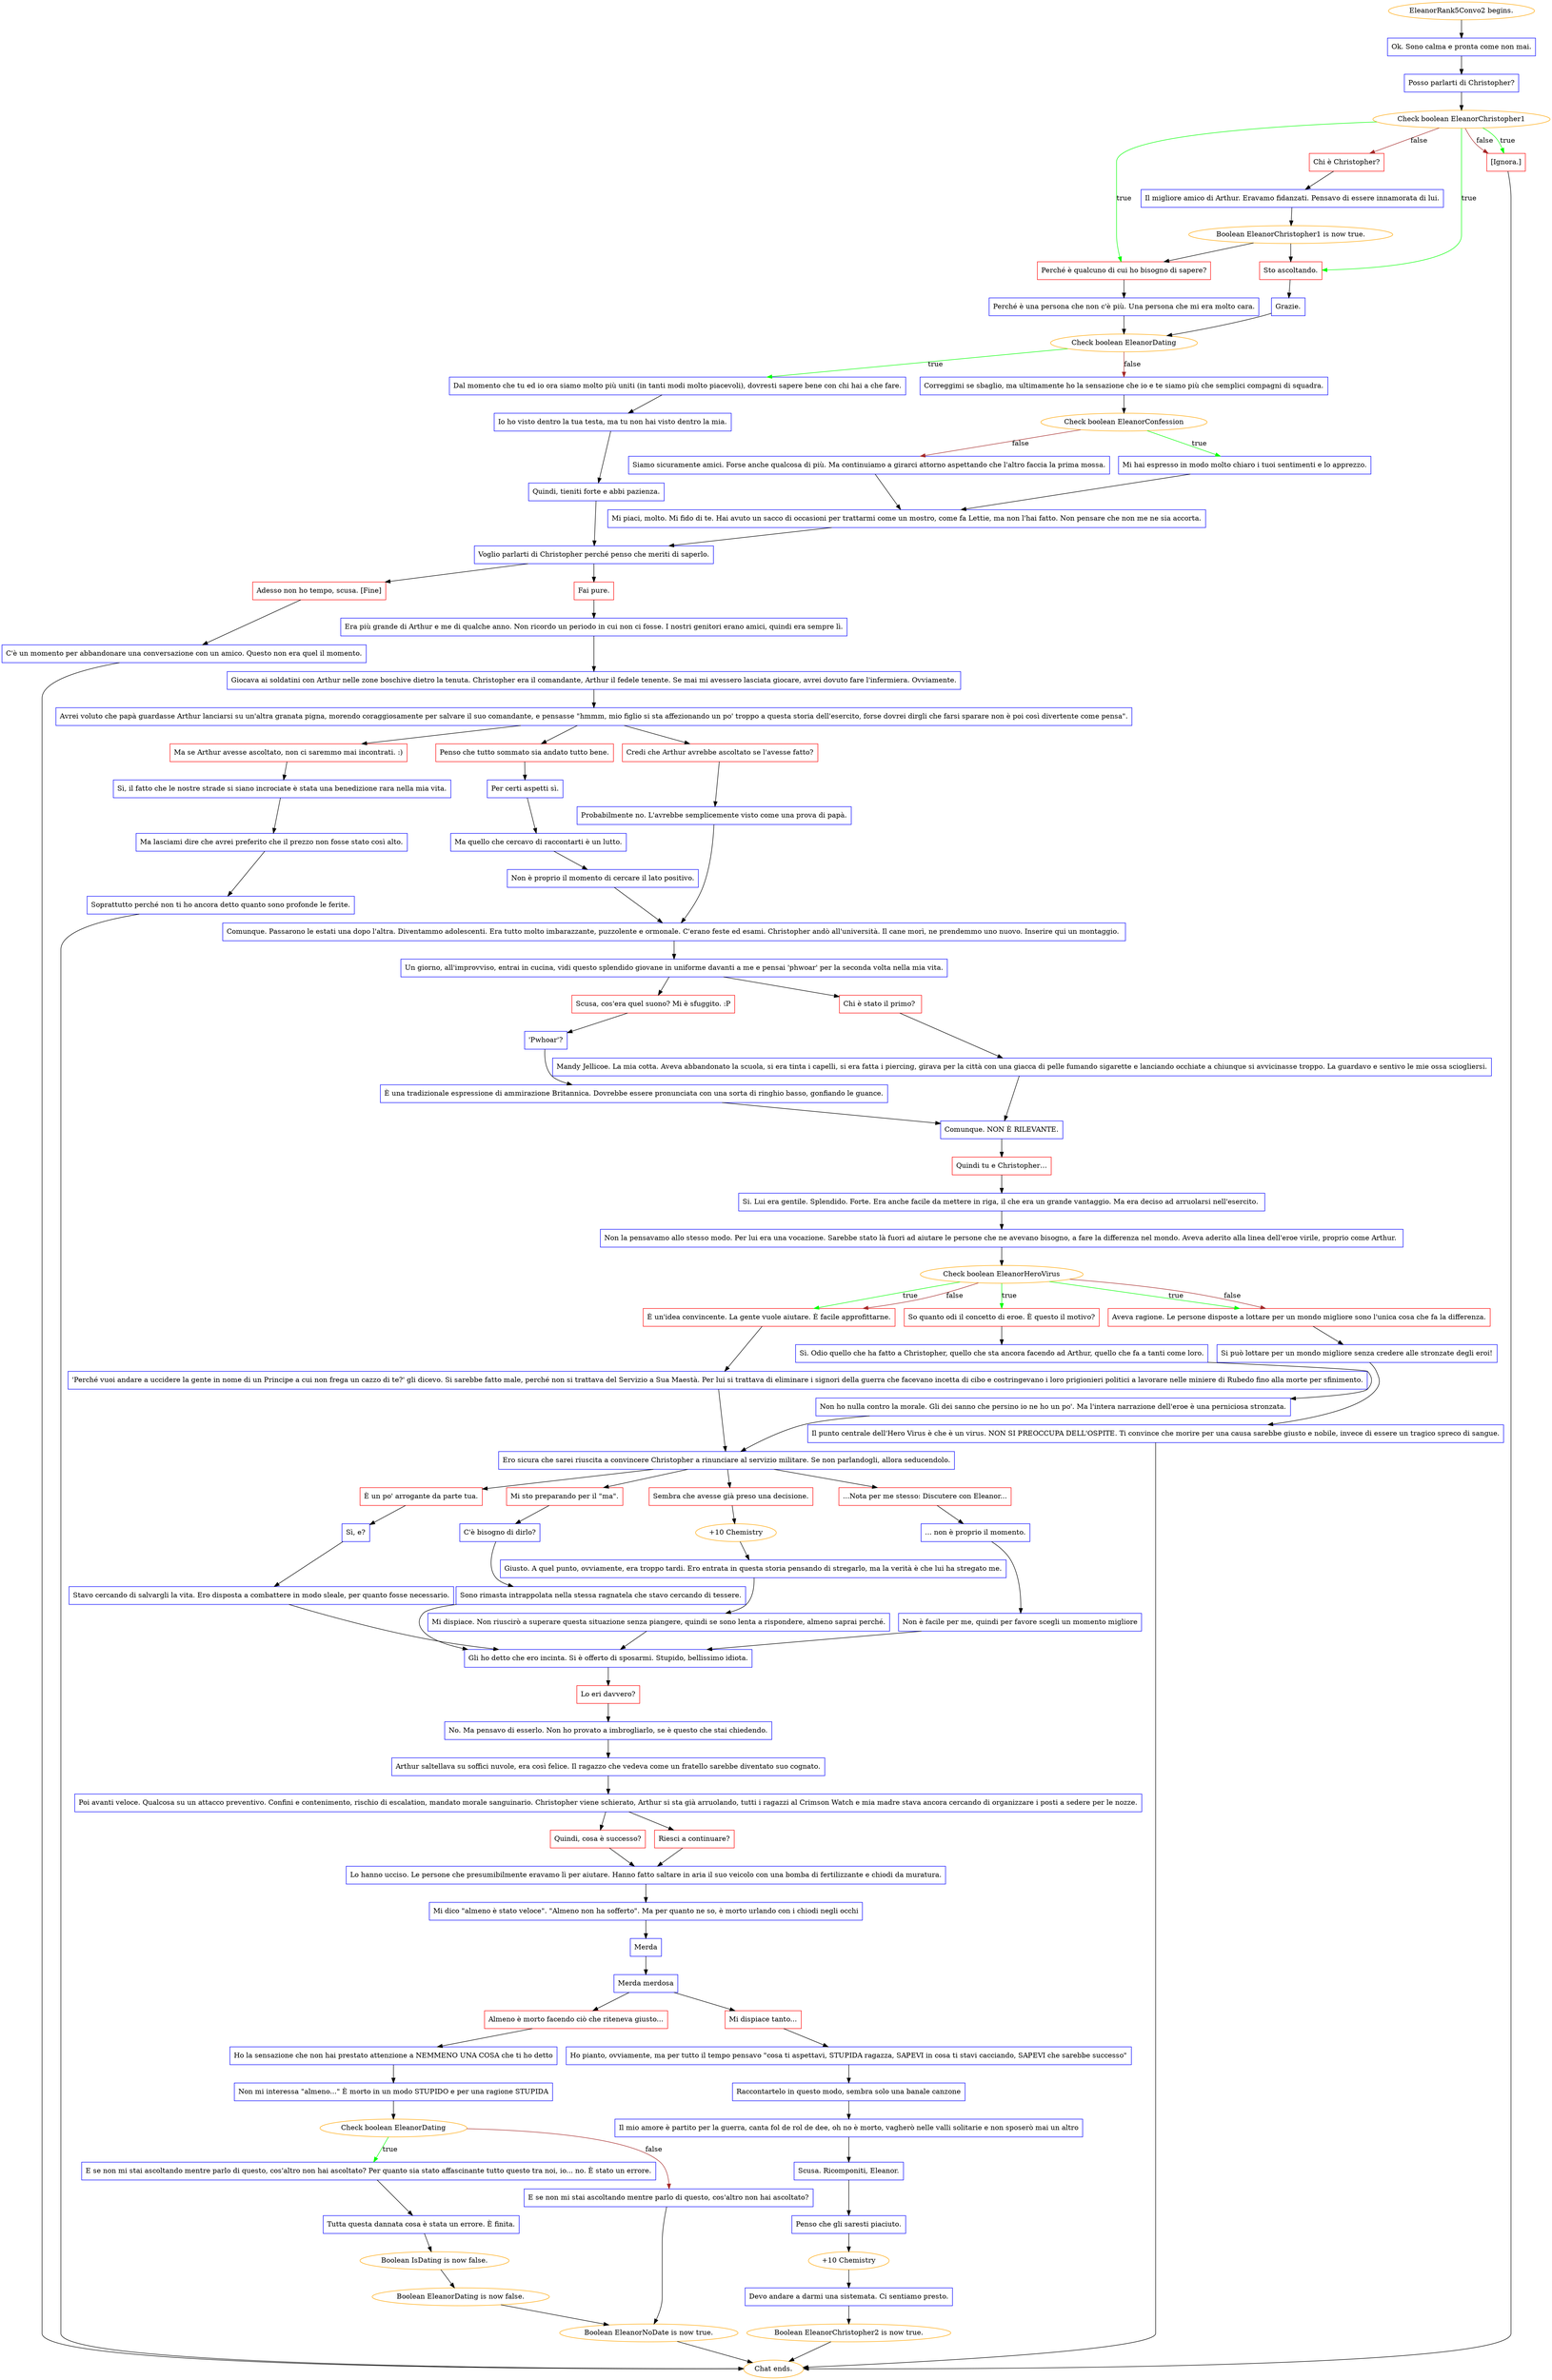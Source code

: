digraph {
	"EleanorRank5Convo2 begins." [color=orange];
		"EleanorRank5Convo2 begins." -> j4064862979;
	j4064862979 [label="Ok. Sono calma e pronta come non mai.",shape=box,color=blue];
		j4064862979 -> j2249776207;
	j2249776207 [label="Posso parlarti di Christopher?",shape=box,color=blue];
		j2249776207 -> j1969337026;
	j1969337026 [label="Check boolean EleanorChristopher1",color=orange];
		j1969337026 -> j1470061501 [label=true,color=green];
		j1969337026 -> j615021529 [label=true,color=green];
		j1969337026 -> j4060732423 [label=true,color=green];
		j1969337026 -> j1797502763 [label=false,color=brown];
		j1969337026 -> j4060732423 [label=false,color=brown];
	j1470061501 [label="Sto ascoltando.",shape=box,color=red];
		j1470061501 -> j1930208412;
	j615021529 [label="Perché è qualcuno di cui ho bisogno di sapere?",shape=box,color=red];
		j615021529 -> j3835542698;
	j4060732423 [label="[Ignora.]",shape=box,color=red];
		j4060732423 -> "Chat ends.";
	j1797502763 [label="Chi è Christopher?",shape=box,color=red];
		j1797502763 -> j3348269494;
	j1930208412 [label="Grazie.",shape=box,color=blue];
		j1930208412 -> j3782144433;
	j3835542698 [label="Perché è una persona che non c'è più. Una persona che mi era molto cara.",shape=box,color=blue];
		j3835542698 -> j3782144433;
	"Chat ends." [color=orange];
	j3348269494 [label="Il migliore amico di Arthur. Eravamo fidanzati. Pensavo di essere innamorata di lui.",shape=box,color=blue];
		j3348269494 -> j2183637644;
	j3782144433 [label="Check boolean EleanorDating",color=orange];
		j3782144433 -> j1158031742 [label=true,color=green];
		j3782144433 -> j3892944094 [label=false,color=brown];
	j2183637644 [label="Boolean EleanorChristopher1 is now true.",color=orange];
		j2183637644 -> j1470061501;
		j2183637644 -> j615021529;
	j1158031742 [label="Dal momento che tu ed io ora siamo molto più uniti (in tanti modi molto piacevoli), dovresti sapere bene con chi hai a che fare.",shape=box,color=blue];
		j1158031742 -> j3495302976;
	j3892944094 [label="Correggimi se sbaglio, ma ultimamente ho la sensazione che io e te siamo più che semplici compagni di squadra.",shape=box,color=blue];
		j3892944094 -> j795695089;
	j3495302976 [label="Io ho visto dentro la tua testa, ma tu non hai visto dentro la mia.",shape=box,color=blue];
		j3495302976 -> j2598002643;
	j795695089 [label="Check boolean EleanorConfession",color=orange];
		j795695089 -> j778822301 [label=true,color=green];
		j795695089 -> j508942653 [label=false,color=brown];
	j2598002643 [label="Quindi, tieniti forte e abbi pazienza.",shape=box,color=blue];
		j2598002643 -> j4100769101;
	j778822301 [label="Mi hai espresso in modo molto chiaro i tuoi sentimenti e lo apprezzo.",shape=box,color=blue];
		j778822301 -> j4092425013;
	j508942653 [label="Siamo sicuramente amici. Forse anche qualcosa di più. Ma continuiamo a girarci attorno aspettando che l'altro faccia la prima mossa.",shape=box,color=blue];
		j508942653 -> j4092425013;
	j4100769101 [label="Voglio parlarti di Christopher perché penso che meriti di saperlo.",shape=box,color=blue];
		j4100769101 -> j1342011217;
		j4100769101 -> j1608146913;
	j4092425013 [label="Mi piaci, molto. Mi fido di te. Hai avuto un sacco di occasioni per trattarmi come un mostro, come fa Lettie, ma non l'hai fatto. Non pensare che non me ne sia accorta.",shape=box,color=blue];
		j4092425013 -> j4100769101;
	j1342011217 [label="Fai pure.",shape=box,color=red];
		j1342011217 -> j2850299357;
	j1608146913 [label="Adesso non ho tempo, scusa. [Fine]",shape=box,color=red];
		j1608146913 -> j818317843;
	j2850299357 [label="Era più grande di Arthur e me di qualche anno. Non ricordo un periodo in cui non ci fosse. I nostri genitori erano amici, quindi era sempre lì.",shape=box,color=blue];
		j2850299357 -> j2095822945;
	j818317843 [label="C'è un momento per abbandonare una conversazione con un amico. Questo non era quel il momento.",shape=box,color=blue];
		j818317843 -> "Chat ends.";
	j2095822945 [label="Giocava ai soldatini con Arthur nelle zone boschive dietro la tenuta. Christopher era il comandante, Arthur il fedele tenente. Se mai mi avessero lasciata giocare, avrei dovuto fare l'infermiera. Ovviamente.",shape=box,color=blue];
		j2095822945 -> j2582810544;
	j2582810544 [label="Avrei voluto che papà guardasse Arthur lanciarsi su un'altra granata pigna, morendo coraggiosamente per salvare il suo comandante, e pensasse \"hmmm, mio figlio si sta affezionando un po' troppo a questa storia dell'esercito, forse dovrei dirgli che farsi sparare non è poi così divertente come pensa\".",shape=box,color=blue];
		j2582810544 -> j3532978739;
		j2582810544 -> j3853135402;
		j2582810544 -> j2792787530;
	j3532978739 [label="Credi che Arthur avrebbe ascoltato se l'avesse fatto?",shape=box,color=red];
		j3532978739 -> j2353993584;
	j3853135402 [label="Penso che tutto sommato sia andato tutto bene.",shape=box,color=red];
		j3853135402 -> j3295896962;
	j2792787530 [label="Ma se Arthur avesse ascoltato, non ci saremmo mai incontrati. :)",shape=box,color=red];
		j2792787530 -> j4001450901;
	j2353993584 [label="Probabilmente no. L'avrebbe semplicemente visto come una prova di papà.",shape=box,color=blue];
		j2353993584 -> j311754762;
	j3295896962 [label="Per certi aspetti sì.",shape=box,color=blue];
		j3295896962 -> j3095144879;
	j4001450901 [label="Sì, il fatto che le nostre strade si siano incrociate è stata una benedizione rara nella mia vita.",shape=box,color=blue];
		j4001450901 -> j3476320629;
	j311754762 [label="Comunque. Passarono le estati una dopo l'altra. Diventammo adolescenti. Era tutto molto imbarazzante, puzzolente e ormonale. C'erano feste ed esami. Christopher andò all'università. Il cane morì, ne prendemmo uno nuovo. Inserire qui un montaggio. ",shape=box,color=blue];
		j311754762 -> j743470665;
	j3095144879 [label="Ma quello che cercavo di raccontarti è un lutto.",shape=box,color=blue];
		j3095144879 -> j4145085053;
	j3476320629 [label="Ma lasciami dire che avrei preferito che il prezzo non fosse stato così alto.",shape=box,color=blue];
		j3476320629 -> j2381079513;
	j743470665 [label="Un giorno, all'improvviso, entrai in cucina, vidi questo splendido giovane in uniforme davanti a me e pensai 'phwoar' per la seconda volta nella mia vita.",shape=box,color=blue];
		j743470665 -> j991483119;
		j743470665 -> j1360833834;
	j4145085053 [label="Non è proprio il momento di cercare il lato positivo.",shape=box,color=blue];
		j4145085053 -> j311754762;
	j2381079513 [label="Soprattutto perché non ti ho ancora detto quanto sono profonde le ferite.",shape=box,color=blue];
		j2381079513 -> "Chat ends.";
	j991483119 [label="Scusa, cos'era quel suono? Mi è sfuggito. :P",shape=box,color=red];
		j991483119 -> j3864120267;
	j1360833834 [label="Chi è stato il primo? ",shape=box,color=red];
		j1360833834 -> j3281836800;
	j3864120267 [label="'Pwhoar'?",shape=box,color=blue];
		j3864120267 -> j3188423050;
	j3281836800 [label="Mandy Jellicoe. La mia cotta. Aveva abbandonato la scuola, si era tinta i capelli, si era fatta i piercing, girava per la città con una giacca di pelle fumando sigarette e lanciando occhiate a chiunque si avvicinasse troppo. La guardavo e sentivo le mie ossa sciogliersi.",shape=box,color=blue];
		j3281836800 -> j951225865;
	j3188423050 [label="È una tradizionale espressione di ammirazione Britannica. Dovrebbe essere pronunciata con una sorta di ringhio basso, gonfiando le guance.",shape=box,color=blue];
		j3188423050 -> j951225865;
	j951225865 [label="Comunque. NON È RILEVANTE.",shape=box,color=blue];
		j951225865 -> j4068599788;
	j4068599788 [label="Quindi tu e Christopher…",shape=box,color=red];
		j4068599788 -> j3373774137;
	j3373774137 [label="Si. Lui era gentile. Splendido. Forte. Era anche facile da mettere in riga, il che era un grande vantaggio. Ma era deciso ad arruolarsi nell'esercito. ",shape=box,color=blue];
		j3373774137 -> j1048960562;
	j1048960562 [label="Non la pensavamo allo stesso modo. Per lui era una vocazione. Sarebbe stato là fuori ad aiutare le persone che ne avevano bisogno, a fare la differenza nel mondo. Aveva aderito alla linea dell'eroe virile, proprio come Arthur. ",shape=box,color=blue];
		j1048960562 -> j4212757687;
	j4212757687 [label="Check boolean EleanorHeroVirus",color=orange];
		j4212757687 -> j2515066640 [label=true,color=green];
		j4212757687 -> j1170467180 [label=true,color=green];
		j4212757687 -> j1244177836 [label=true,color=green];
		j4212757687 -> j1170467180 [label=false,color=brown];
		j4212757687 -> j1244177836 [label=false,color=brown];
	j2515066640 [label="So quanto odi il concetto di eroe. È questo il motivo?",shape=box,color=red];
		j2515066640 -> j1689526908;
	j1170467180 [label="Aveva ragione. Le persone disposte a lottare per un mondo migliore sono l'unica cosa che fa la differenza.",shape=box,color=red];
		j1170467180 -> j1789453194;
	j1244177836 [label="È un'idea convincente. La gente vuole aiutare. È facile approfittarne.",shape=box,color=red];
		j1244177836 -> j1060958658;
	j1689526908 [label="Sì. Odio quello che ha fatto a Christopher, quello che sta ancora facendo ad Arthur, quello che fa a tanti come loro.",shape=box,color=blue];
		j1689526908 -> j353930170;
	j1789453194 [label="Si può lottare per un mondo migliore senza credere alle stronzate degli eroi!",shape=box,color=blue];
		j1789453194 -> j1358584320;
	j1060958658 [label="'Perché vuoi andare a uccidere la gente in nome di un Principe a cui non frega un cazzo di te?' gli dicevo. Si sarebbe fatto male, perché non si trattava del Servizio a Sua Maestà. Per lui si trattava di eliminare i signori della guerra che facevano incetta di cibo e costringevano i loro prigionieri politici a lavorare nelle miniere di Rubedo fino alla morte per sfinimento.",shape=box,color=blue];
		j1060958658 -> j1795141975;
	j353930170 [label="Non ho nulla contro la morale. Gli dei sanno che persino io ne ho un po'. Ma l'intera narrazione dell'eroe è una perniciosa stronzata.",shape=box,color=blue];
		j353930170 -> j1795141975;
	j1358584320 [label="Il punto centrale dell'Hero Virus è che è un virus. NON SI PREOCCUPA DELL'OSPITE. Ti convince che morire per una causa sarebbe giusto e nobile, invece di essere un tragico spreco di sangue.",shape=box,color=blue];
		j1358584320 -> "Chat ends.";
	j1795141975 [label="Ero sicura che sarei riuscita a convincere Christopher a rinunciare al servizio militare. Se non parlandogli, allora seducendolo.",shape=box,color=blue];
		j1795141975 -> j289049646;
		j1795141975 -> j2719933441;
		j1795141975 -> j2206090885;
		j1795141975 -> j3279577252;
	j289049646 [label="È un po' arrogante da parte tua.",shape=box,color=red];
		j289049646 -> j900251639;
	j2719933441 [label="Mi sto preparando per il \"ma\".",shape=box,color=red];
		j2719933441 -> j1437779122;
	j2206090885 [label="Sembra che avesse già preso una decisione.",shape=box,color=red];
		j2206090885 -> j1072459281;
	j3279577252 [label="...Nota per me stesso: Discutere con Eleanor...",shape=box,color=red];
		j3279577252 -> j2902571412;
	j900251639 [label="Sì, e?",shape=box,color=blue];
		j900251639 -> j1783845439;
	j1437779122 [label="C'è bisogno di dirlo?",shape=box,color=blue];
		j1437779122 -> j2761792222;
	j1072459281 [label="+10 Chemistry",color=orange];
		j1072459281 -> j1703590752;
	j2902571412 [label="... non è proprio il momento.",shape=box,color=blue];
		j2902571412 -> j421752932;
	j1783845439 [label="Stavo cercando di salvargli la vita. Ero disposta a combattere in modo sleale, per quanto fosse necessario.",shape=box,color=blue];
		j1783845439 -> j4128379128;
	j2761792222 [label="Sono rimasta intrappolata nella stessa ragnatela che stavo cercando di tessere.",shape=box,color=blue];
		j2761792222 -> j4128379128;
	j1703590752 [label="Giusto. A quel punto, ovviamente, era troppo tardi. Ero entrata in questa storia pensando di stregarlo, ma la verità è che lui ha stregato me.",shape=box,color=blue];
		j1703590752 -> j721507044;
	j421752932 [label="Non è facile per me, quindi per favore scegli un momento migliore",shape=box,color=blue];
		j421752932 -> j4128379128;
	j4128379128 [label="Gli ho detto che ero incinta. Si è offerto di sposarmi. Stupido, bellissimo idiota.",shape=box,color=blue];
		j4128379128 -> j2626287843;
	j721507044 [label="Mi dispiace. Non riuscirò a superare questa situazione senza piangere, quindi se sono lenta a rispondere, almeno saprai perché.",shape=box,color=blue];
		j721507044 -> j4128379128;
	j2626287843 [label="Lo eri davvero?",shape=box,color=red];
		j2626287843 -> j3052926645;
	j3052926645 [label="No. Ma pensavo di esserlo. Non ho provato a imbrogliarlo, se è questo che stai chiedendo.",shape=box,color=blue];
		j3052926645 -> j784928972;
	j784928972 [label="Arthur saltellava su soffici nuvole, era così felice. Il ragazzo che vedeva come un fratello sarebbe diventato suo cognato.",shape=box,color=blue];
		j784928972 -> j1212082677;
	j1212082677 [label="Poi avanti veloce. Qualcosa su un attacco preventivo. Confini e contenimento, rischio di escalation, mandato morale sanguinario. Christopher viene schierato, Arthur si sta già arruolando, tutti i ragazzi al Crimson Watch e mia madre stava ancora cercando di organizzare i posti a sedere per le nozze.",shape=box,color=blue];
		j1212082677 -> j2034168012;
		j1212082677 -> j1294768469;
	j2034168012 [label="Quindi, cosa è successo?",shape=box,color=red];
		j2034168012 -> j4049927448;
	j1294768469 [label="Riesci a continuare?",shape=box,color=red];
		j1294768469 -> j4049927448;
	j4049927448 [label="Lo hanno ucciso. Le persone che presumibilmente eravamo lì per aiutare. Hanno fatto saltare in aria il suo veicolo con una bomba di fertilizzante e chiodi da muratura.",shape=box,color=blue];
		j4049927448 -> j2621790663;
	j2621790663 [label="Mi dico \"almeno è stato veloce\". \"Almeno non ha sofferto\". Ma per quanto ne so, è morto urlando con i chiodi negli occhi",shape=box,color=blue];
		j2621790663 -> j3959879211;
	j3959879211 [label="Merda",shape=box,color=blue];
		j3959879211 -> j3318789441;
	j3318789441 [label="Merda merdosa",shape=box,color=blue];
		j3318789441 -> j81383507;
		j3318789441 -> j2893715037;
	j81383507 [label="Almeno è morto facendo ciò che riteneva giusto...",shape=box,color=red];
		j81383507 -> j3357606816;
	j2893715037 [label="Mi dispiace tanto...",shape=box,color=red];
		j2893715037 -> j2579374689;
	j3357606816 [label="Ho la sensazione che non hai prestato attenzione a NEMMENO UNA COSA che ti ho detto",shape=box,color=blue];
		j3357606816 -> j1274128452;
	j2579374689 [label="Ho pianto, ovviamente, ma per tutto il tempo pensavo \"cosa ti aspettavi, STUPIDA ragazza, SAPEVI in cosa ti stavi cacciando, SAPEVI che sarebbe successo\"",shape=box,color=blue];
		j2579374689 -> j393024181;
	j1274128452 [label="Non mi interessa \"almeno...\" È morto in un modo STUPIDO e per una ragione STUPIDA",shape=box,color=blue];
		j1274128452 -> j425773188;
	j393024181 [label="Raccontartelo in questo modo, sembra solo una banale canzone",shape=box,color=blue];
		j393024181 -> j2445726203;
	j425773188 [label="Check boolean EleanorDating",color=orange];
		j425773188 -> j3690256416 [label=true,color=green];
		j425773188 -> j466408708 [label=false,color=brown];
	j2445726203 [label="Il mio amore è partito per la guerra, canta fol de rol de dee, oh no è morto, vagherò nelle valli solitarie e non sposerò mai un altro",shape=box,color=blue];
		j2445726203 -> j3689663724;
	j3690256416 [label="E se non mi stai ascoltando mentre parlo di questo, cos'altro non hai ascoltato? Per quanto sia stato affascinante tutto questo tra noi, io... no. È stato un errore.",shape=box,color=blue];
		j3690256416 -> j2569570618;
	j466408708 [label="E se non mi stai ascoltando mentre parlo di questo, cos'altro non hai ascoltato?",shape=box,color=blue];
		j466408708 -> j2728200779;
	j3689663724 [label="Scusa. Ricomponiti, Eleanor.",shape=box,color=blue];
		j3689663724 -> j2846968964;
	j2569570618 [label="Tutta questa dannata cosa è stata un errore. È finita.",shape=box,color=blue];
		j2569570618 -> j3127028283;
	j2728200779 [label="Boolean EleanorNoDate is now true.",color=orange];
		j2728200779 -> "Chat ends.";
	j2846968964 [label="Penso che gli saresti piaciuto.",shape=box,color=blue];
		j2846968964 -> j4009881113;
	j3127028283 [label="Boolean IsDating is now false.",color=orange];
		j3127028283 -> j3856107511;
	j4009881113 [label="+10 Chemistry",color=orange];
		j4009881113 -> j3262453035;
	j3856107511 [label="Boolean EleanorDating is now false.",color=orange];
		j3856107511 -> j2728200779;
	j3262453035 [label="Devo andare a darmi una sistemata. Ci sentiamo presto.",shape=box,color=blue];
		j3262453035 -> j1193419706;
	j1193419706 [label="Boolean EleanorChristopher2 is now true.",color=orange];
		j1193419706 -> "Chat ends.";
}